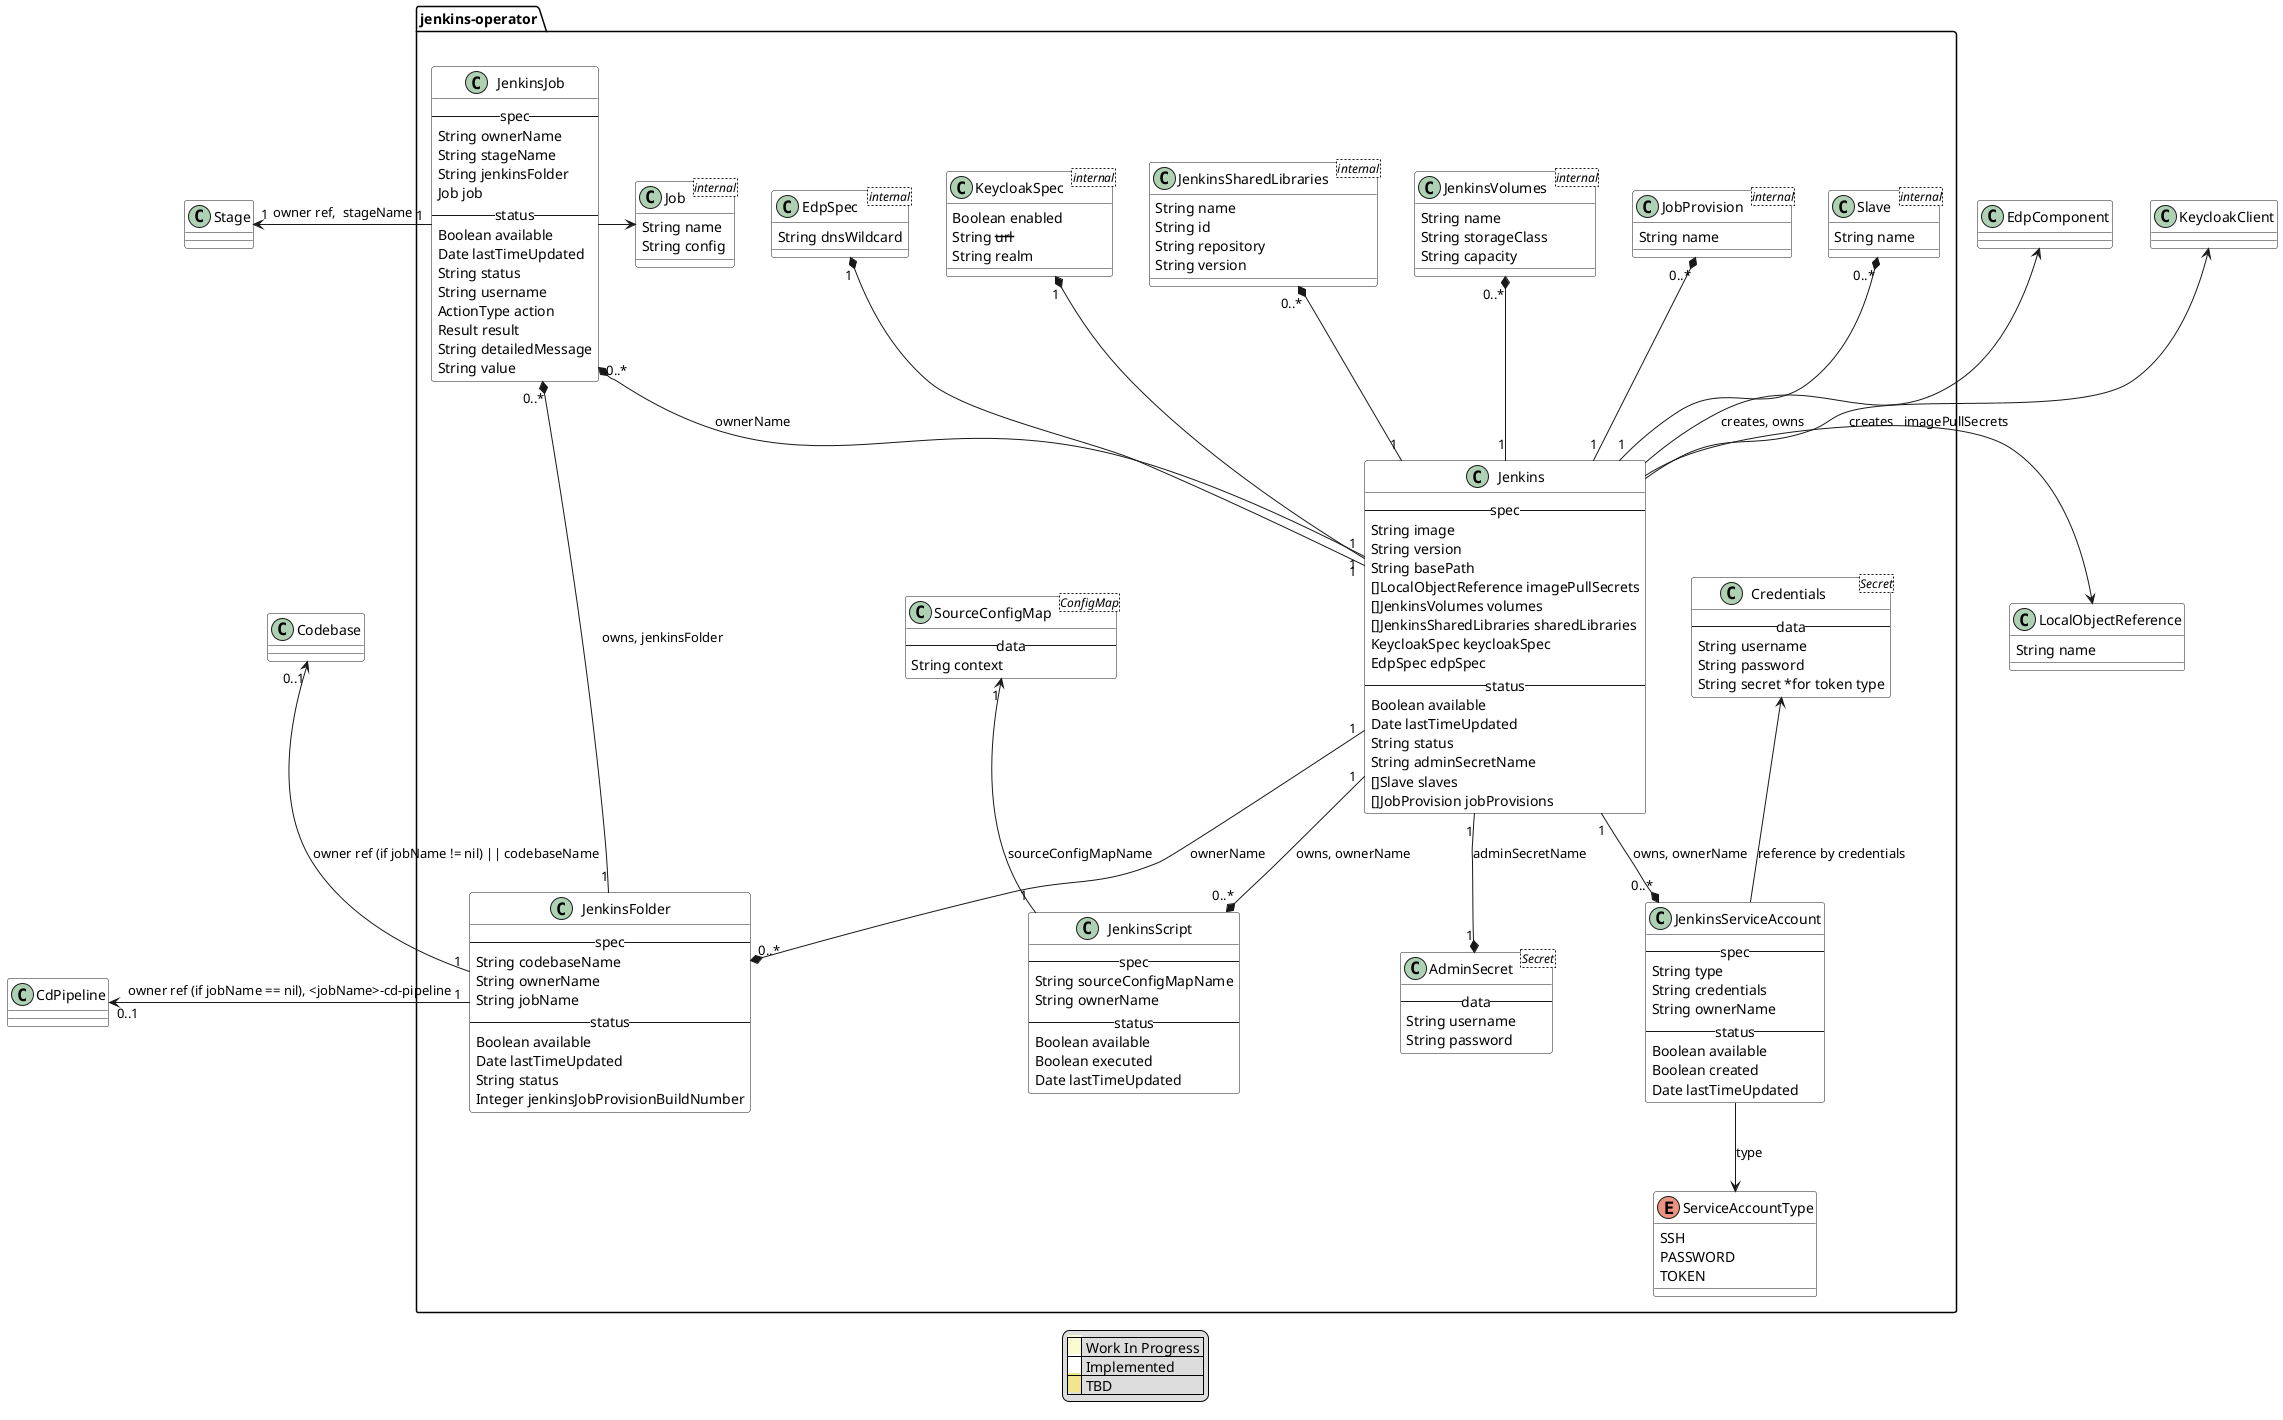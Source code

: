 @startuml

skinparam class {
	backgroundColor<<impl>> LightGoldenRodYellow
	backgroundColor<<wip>> LightGreen
	backgroundColor<<tbd>> Khaki
}

package jenkins-operator {
    class Jenkins {
        -- spec --
        String image
        String version
        String basePath
        []LocalObjectReference imagePullSecrets
        []JenkinsVolumes volumes
        []JenkinsSharedLibraries sharedLibraries
        KeycloakSpec keycloakSpec
        EdpSpec edpSpec
        -- status --
        Boolean available
        Date lastTimeUpdated
        String status
        String adminSecretName
        []Slave slaves
        []JobProvision jobProvisions
    }

    JenkinsVolumes "0..*" *-- "1" Jenkins
    class JenkinsVolumes <internal> {
        String name
        String storageClass
        String capacity
    }

    JenkinsSharedLibraries "0..*" *-- "1" Jenkins
    class JenkinsSharedLibraries <internal> {
        String name
        String id
        String repository
        String version
    }

    KeycloakSpec "1" *-- "1" Jenkins
    class KeycloakSpec <internal> {
        Boolean enabled
        String --url--
        String realm
    }

    EdpSpec "1" *-- "1" Jenkins
    class EdpSpec <internal> {
        String dnsWildcard
    }

    Slave "0..*"  *-- "1" Jenkins
    class Slave <internal> {
         String name
    }

    JobProvision "0..*" *-- "1" Jenkins
    class JobProvision <internal> {
        String name
     }

    Jenkins "1" --* "1" AdminSecret : adminSecretName
    class AdminSecret <Secret> {
        -- data --
        String username
        String password
    }

    JenkinsFolder "0..*" *-u- "1" Jenkins : ownerName
    class JenkinsFolder {
        -- spec --
        String codebaseName
        String ownerName
        String jobName
        -- status --
        Boolean available
        Date lastTimeUpdated
        String status
        Integer jenkinsJobProvisionBuildNumber
  }

    JenkinsFolder "1" -u-* "0..*" JenkinsJob : owns, jenkinsFolder
    Jenkins "1" -u-* "0..*" JenkinsJob : ownerName
    class JenkinsJob {
        -- spec --
        String ownerName
        String stageName
        String jenkinsFolder
        Job job
        -- status --
        Boolean available
        Date lastTimeUpdated
        String status
        String username
        ActionType action
        Result result
        String detailedMessage
        String value
    }

    JenkinsJob -r-> Job
    class Job <internal> {
        String name
        String config
    }

    Jenkins "1" --* "0..*" JenkinsScript : owns, ownerName
    class JenkinsScript {
        -- spec --
        String sourceConfigMapName
        String ownerName
    -- status --
        Boolean available
        Boolean executed
        Date lastTimeUpdated
  }

    SourceConfigMap "1" <-d- "1" JenkinsScript : sourceConfigMapName
    class SourceConfigMap <ConfigMap> {
        -- data --
        String context
    }

    Jenkins "1" --* "0..*" JenkinsServiceAccount : owns, ownerName
    class JenkinsServiceAccount {
        -- spec --
        String type
        String credentials
        String ownerName
        -- status --
        Boolean available
        Boolean created
        Date lastTimeUpdated
    }

    Credentials <-d- JenkinsServiceAccount : "reference by credentials"
    class Credentials <Secret> {
        -- data --
        String username
        String password
        String secret *for token type
    }

    JenkinsServiceAccount --> ServiceAccountType : type
    enum ServiceAccountType {
        SSH
        PASSWORD
        TOKEN
    }

}

class LocalObjectReference {
    String name
}
Jenkins -l-> LocalObjectReference : imagePullSecrets
EdpComponent <-- Jenkins : creates, owns
KeycloakClient <-- Jenkins : creates
JenkinsFolder "1" -u-> "0..1" Codebase : owner ref (if jobName != nil) || codebaseName
JenkinsFolder "1" -l-> "0..1" CdPipeline : owner ref (if jobName == nil), <jobName>-cd-pipeline
JenkinsJob "1" -l-> "1" Stage : owner ref,  stageName

legend
|<back:LightGoldenRodYellow>    </back>| Work In Progress |
|<back:White>    </back>| Implemented |
|<back:Khaki>    </back>| TBD |
endlegend

skinparam class {
    BackgroundColor #white
	BackgroundColor<<wip>> LightGoldenRodYellow
	BackgroundColor<<tbd>> Khaki
}

@enduml